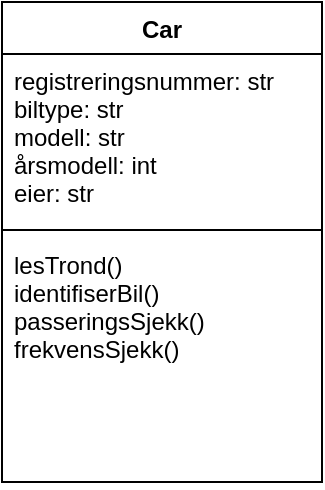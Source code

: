 <mxfile>
    <diagram id="QlOAs-fVzpBhjEpcxqaN" name="Page-1">
        <mxGraphModel dx="629" dy="495" grid="1" gridSize="10" guides="1" tooltips="1" connect="1" arrows="1" fold="1" page="1" pageScale="1" pageWidth="850" pageHeight="1100" math="0" shadow="0">
            <root>
                <mxCell id="0"/>
                <mxCell id="1" parent="0"/>
                <mxCell id="2" value="Car" style="swimlane;fontStyle=1;align=center;verticalAlign=top;childLayout=stackLayout;horizontal=1;startSize=26;horizontalStack=0;resizeParent=1;resizeParentMax=0;resizeLast=0;collapsible=1;marginBottom=0;" parent="1" vertex="1">
                    <mxGeometry x="130" y="100" width="160" height="240" as="geometry"/>
                </mxCell>
                <mxCell id="3" value="registreringsnummer: str&#10;biltype: str&#10;modell: str&#10;årsmodell: int&#10;eier: str" style="text;strokeColor=none;fillColor=none;align=left;verticalAlign=top;spacingLeft=4;spacingRight=4;overflow=hidden;rotatable=0;points=[[0,0.5],[1,0.5]];portConstraint=eastwest;" parent="2" vertex="1">
                    <mxGeometry y="26" width="160" height="84" as="geometry"/>
                </mxCell>
                <mxCell id="4" value="" style="line;strokeWidth=1;fillColor=none;align=left;verticalAlign=middle;spacingTop=-1;spacingLeft=3;spacingRight=3;rotatable=0;labelPosition=right;points=[];portConstraint=eastwest;strokeColor=inherit;" parent="2" vertex="1">
                    <mxGeometry y="110" width="160" height="8" as="geometry"/>
                </mxCell>
                <mxCell id="5" value="lesTrond()&#10;identifiserBil()&#10;passeringsSjekk()&#10;frekvensSjekk()" style="text;strokeColor=none;fillColor=none;align=left;verticalAlign=top;spacingLeft=4;spacingRight=4;overflow=hidden;rotatable=0;points=[[0,0.5],[1,0.5]];portConstraint=eastwest;" parent="2" vertex="1">
                    <mxGeometry y="118" width="160" height="122" as="geometry"/>
                </mxCell>
            </root>
        </mxGraphModel>
    </diagram>
</mxfile>